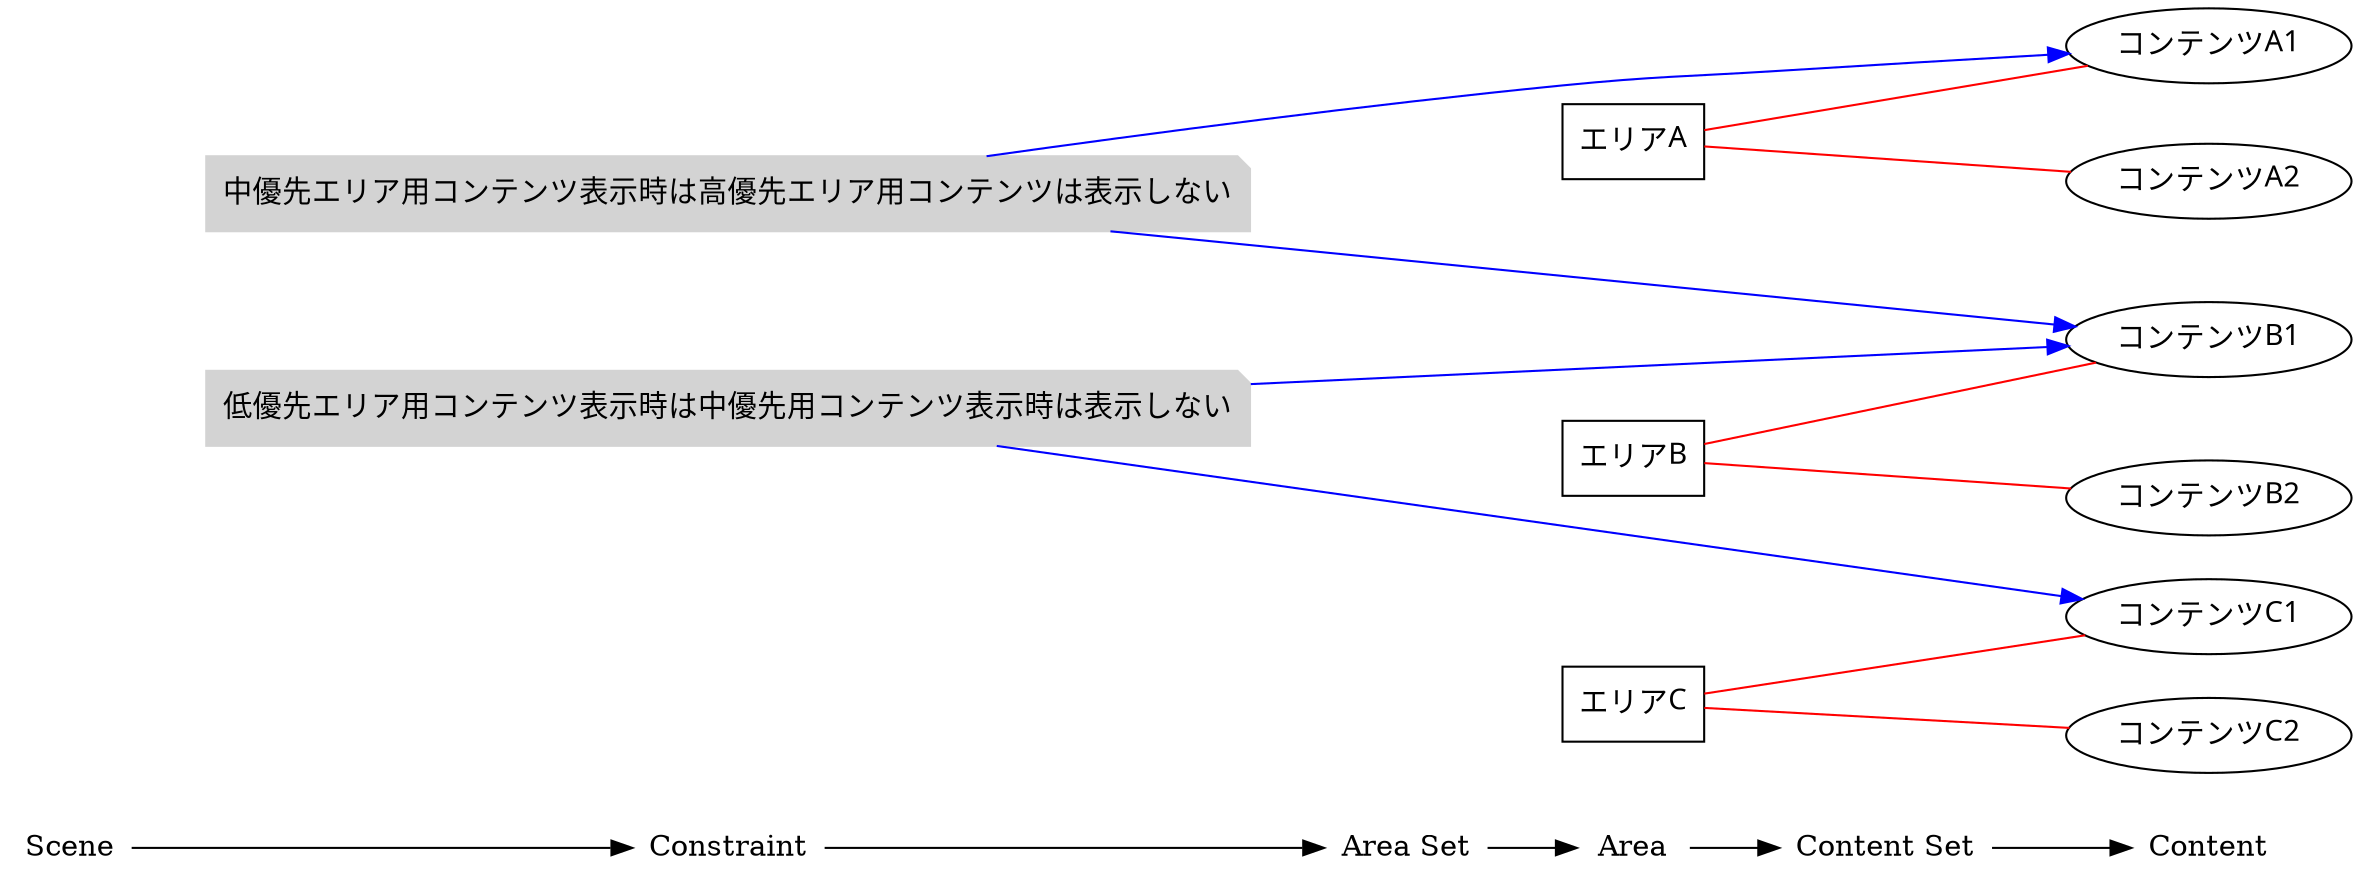 digraph rule_objects_graph {
	rankdir = LR;
	charset="utf-8";
	clusterrank = global;
	
	node [shape = plaintext];
	Scene -> Constraint -> "Area Set" -> Area -> "Content Set" -> Content; 
	{ rank = same;
		node [shape = box];
		{
			Area;
			e1 [label="エリアA", fontname="Meiryo UI"];
			e2 [label="エリアB", fontname="Meiryo UI"];
			e3 [label="エリアC", fontname="Meiryo UI"];

		}
	}
	
	{ rank = same;
		node [shape = ellipse];
		{
			Content;
			e4 [label="コンテンツA1", fontname="Meiryo UI"];
			e5 [label="コンテンツB1", fontname="Meiryo UI"];
			e6 [label="コンテンツC1", fontname="Meiryo UI"];
			e7 [label="コンテンツA2", fontname="Meiryo UI"];
			e8 [label="コンテンツB2", fontname="Meiryo UI"];
			e9 [label="コンテンツC2", fontname="Meiryo UI"];


		}
	}
	
	{
		subgraph subareaset {
			"Area Set";
			node [shape = box, style = filled, color = lightpink];


		}
	}


	
	{
		subgraph subcontentset {
			"Content Set";
			node [shape = ellipse, style = filled, color = palegreen];


		}
	}



	e1 -> e4 [dir=none, color=red];
	e2 -> e5 [dir=none, color=red];
	e3 -> e6 [dir=none, color=red];
	e1 -> e7 [dir=none, color=red];
	e2 -> e8 [dir=none, color=red];
	e3 -> e9 [dir=none, color=red];
	

	

	

	

	subgraph scene { rank = same;
		node [shape = circle, style = filled, color = lightblue];
		{
			"Scene";

		}
	}

	{ rank = same;
		node [shape = note, style = filled, color = lightgrey];
		{
			"Constraint";
			e10 [label="低優先エリア用コンテンツ表示時は中優先用コンテンツ表示時は表示しない", fontname="Meiryo UI"];
			e11 [label="中優先エリア用コンテンツ表示時は高優先エリア用コンテンツは表示しない", fontname="Meiryo UI"];
		}
	}
	
	{ rank = same;
		node [shape = note, style = filled, color = lavenderblush2];
		{
			"Constraint";
		}
	}

	{ rank = same;
		node [shape = note, style = filled, color = lightpink2];
		{
			"Constraint";
		}
	}

	e10 -> e6 [color=blue];
	e10 -> e5 [color=blue];
	e11 -> e4 [color=blue];
	e11 -> e5 [color=blue];
	

	

	
}

